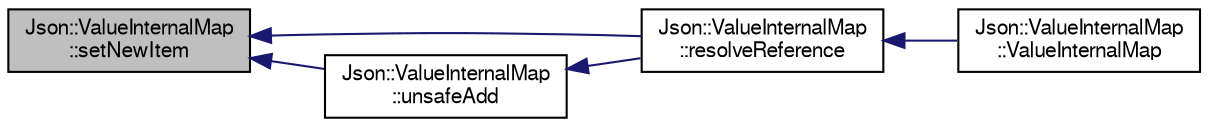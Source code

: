 digraph "Json::ValueInternalMap::setNewItem"
{
  edge [fontname="FreeSans",fontsize="10",labelfontname="FreeSans",labelfontsize="10"];
  node [fontname="FreeSans",fontsize="10",shape=record];
  rankdir="LR";
  Node1 [label="Json::ValueInternalMap\l::setNewItem",height=0.2,width=0.4,color="black", fillcolor="grey75", style="filled" fontcolor="black"];
  Node1 -> Node2 [dir="back",color="midnightblue",fontsize="10",style="solid",fontname="FreeSans"];
  Node2 [label="Json::ValueInternalMap\l::resolveReference",height=0.2,width=0.4,color="black", fillcolor="white", style="filled",URL="$class_json_1_1_value_internal_map.html#add7a9a415cc939ff4564e0aaa1cf6349"];
  Node2 -> Node3 [dir="back",color="midnightblue",fontsize="10",style="solid",fontname="FreeSans"];
  Node3 [label="Json::ValueInternalMap\l::ValueInternalMap",height=0.2,width=0.4,color="black", fillcolor="white", style="filled",URL="$class_json_1_1_value_internal_map.html#a2878273dc8422a7d3dd656942180a0fb"];
  Node1 -> Node4 [dir="back",color="midnightblue",fontsize="10",style="solid",fontname="FreeSans"];
  Node4 [label="Json::ValueInternalMap\l::unsafeAdd",height=0.2,width=0.4,color="black", fillcolor="white", style="filled",URL="$class_json_1_1_value_internal_map.html#a9cfabb1505e6075f6b0fc9a5f6b9756c"];
  Node4 -> Node2 [dir="back",color="midnightblue",fontsize="10",style="solid",fontname="FreeSans"];
}
